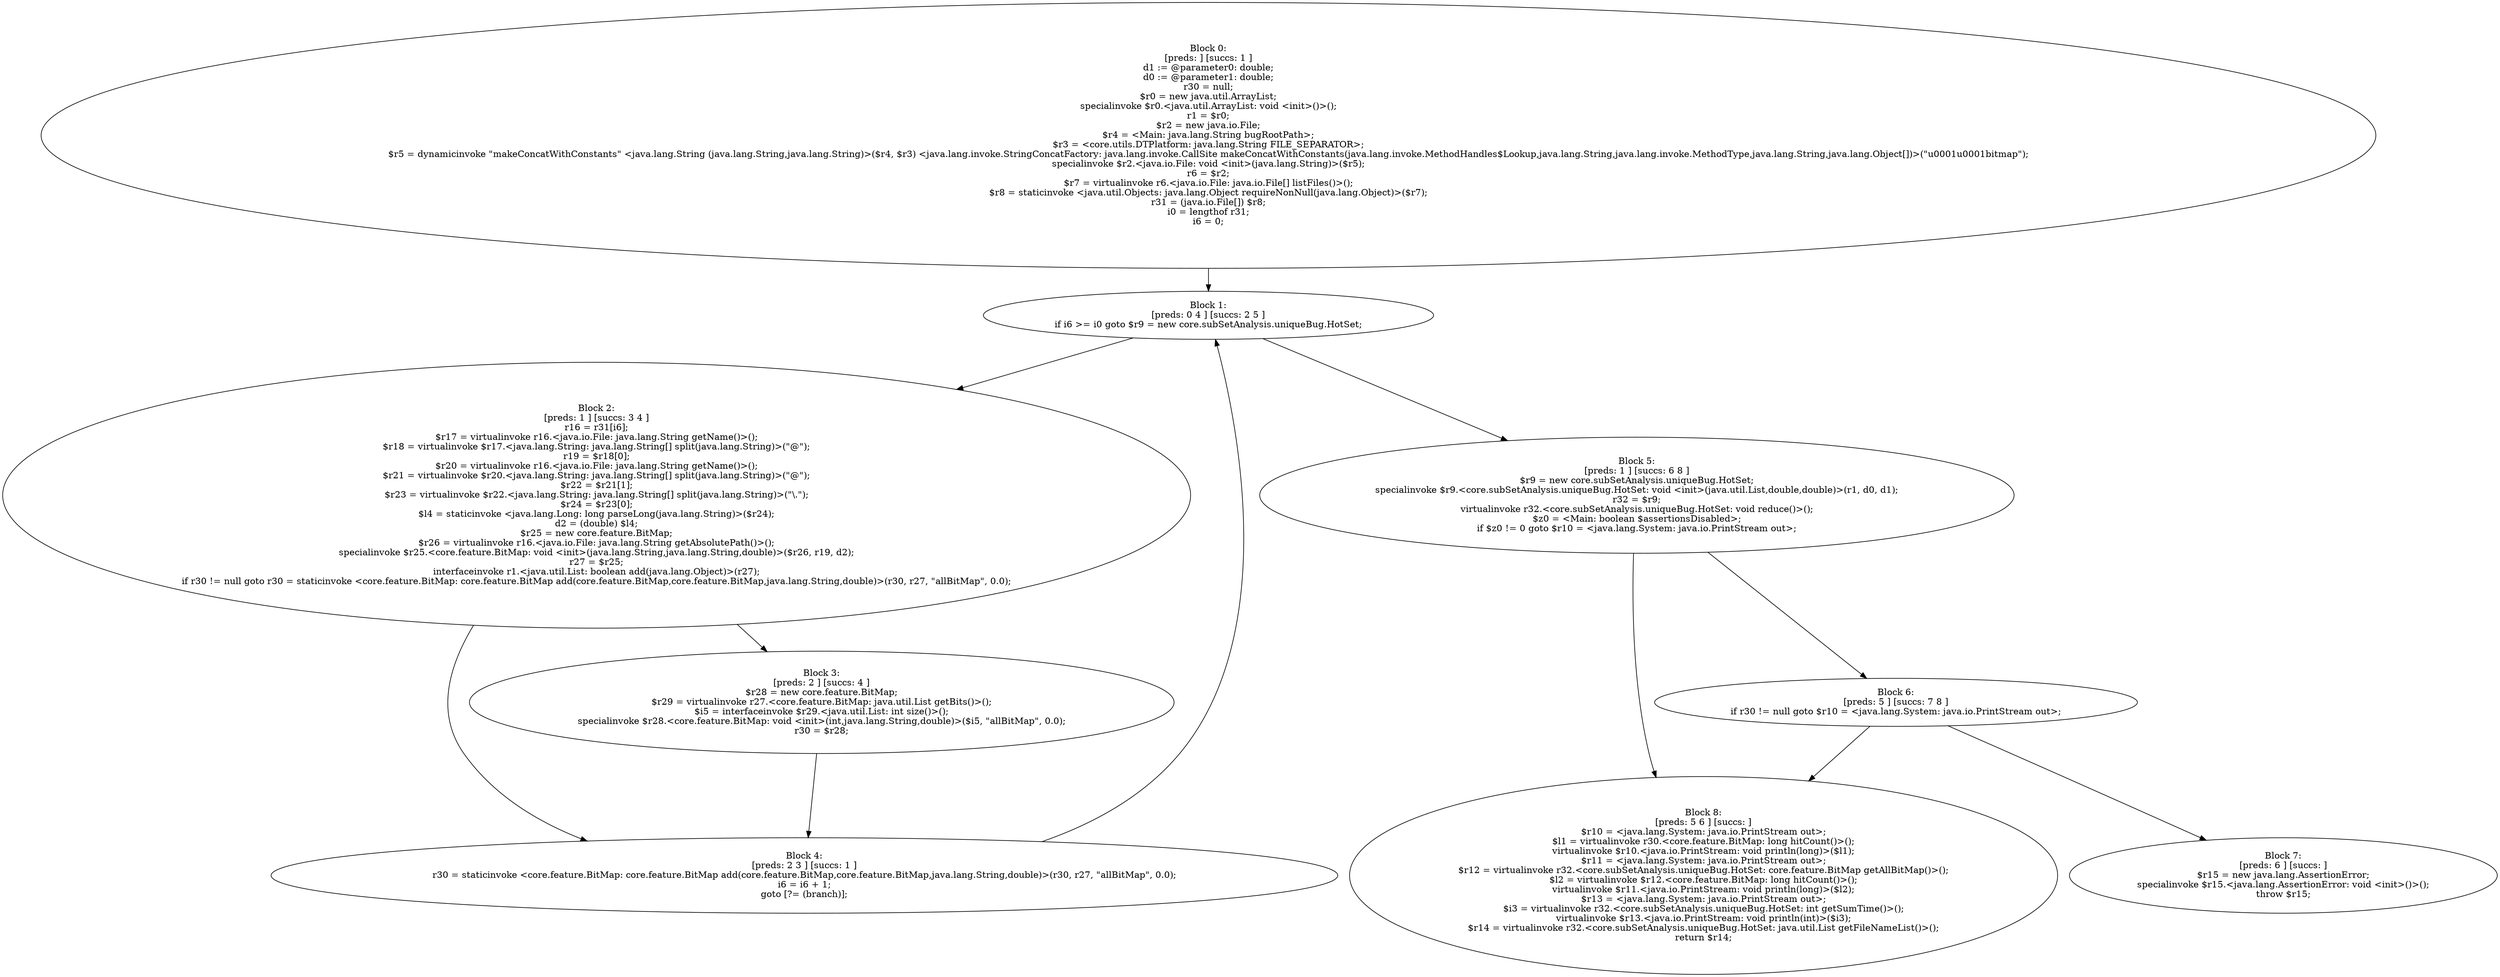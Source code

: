 digraph "unitGraph" {
    "Block 0:
[preds: ] [succs: 1 ]
d1 := @parameter0: double;
d0 := @parameter1: double;
r30 = null;
$r0 = new java.util.ArrayList;
specialinvoke $r0.<java.util.ArrayList: void <init>()>();
r1 = $r0;
$r2 = new java.io.File;
$r4 = <Main: java.lang.String bugRootPath>;
$r3 = <core.utils.DTPlatform: java.lang.String FILE_SEPARATOR>;
$r5 = dynamicinvoke \"makeConcatWithConstants\" <java.lang.String (java.lang.String,java.lang.String)>($r4, $r3) <java.lang.invoke.StringConcatFactory: java.lang.invoke.CallSite makeConcatWithConstants(java.lang.invoke.MethodHandles$Lookup,java.lang.String,java.lang.invoke.MethodType,java.lang.String,java.lang.Object[])>(\"\u0001\u0001bitmap\");
specialinvoke $r2.<java.io.File: void <init>(java.lang.String)>($r5);
r6 = $r2;
$r7 = virtualinvoke r6.<java.io.File: java.io.File[] listFiles()>();
$r8 = staticinvoke <java.util.Objects: java.lang.Object requireNonNull(java.lang.Object)>($r7);
r31 = (java.io.File[]) $r8;
i0 = lengthof r31;
i6 = 0;
"
    "Block 1:
[preds: 0 4 ] [succs: 2 5 ]
if i6 >= i0 goto $r9 = new core.subSetAnalysis.uniqueBug.HotSet;
"
    "Block 2:
[preds: 1 ] [succs: 3 4 ]
r16 = r31[i6];
$r17 = virtualinvoke r16.<java.io.File: java.lang.String getName()>();
$r18 = virtualinvoke $r17.<java.lang.String: java.lang.String[] split(java.lang.String)>(\"@\");
r19 = $r18[0];
$r20 = virtualinvoke r16.<java.io.File: java.lang.String getName()>();
$r21 = virtualinvoke $r20.<java.lang.String: java.lang.String[] split(java.lang.String)>(\"@\");
$r22 = $r21[1];
$r23 = virtualinvoke $r22.<java.lang.String: java.lang.String[] split(java.lang.String)>(\"\\.\");
$r24 = $r23[0];
$l4 = staticinvoke <java.lang.Long: long parseLong(java.lang.String)>($r24);
d2 = (double) $l4;
$r25 = new core.feature.BitMap;
$r26 = virtualinvoke r16.<java.io.File: java.lang.String getAbsolutePath()>();
specialinvoke $r25.<core.feature.BitMap: void <init>(java.lang.String,java.lang.String,double)>($r26, r19, d2);
r27 = $r25;
interfaceinvoke r1.<java.util.List: boolean add(java.lang.Object)>(r27);
if r30 != null goto r30 = staticinvoke <core.feature.BitMap: core.feature.BitMap add(core.feature.BitMap,core.feature.BitMap,java.lang.String,double)>(r30, r27, \"allBitMap\", 0.0);
"
    "Block 3:
[preds: 2 ] [succs: 4 ]
$r28 = new core.feature.BitMap;
$r29 = virtualinvoke r27.<core.feature.BitMap: java.util.List getBits()>();
$i5 = interfaceinvoke $r29.<java.util.List: int size()>();
specialinvoke $r28.<core.feature.BitMap: void <init>(int,java.lang.String,double)>($i5, \"allBitMap\", 0.0);
r30 = $r28;
"
    "Block 4:
[preds: 2 3 ] [succs: 1 ]
r30 = staticinvoke <core.feature.BitMap: core.feature.BitMap add(core.feature.BitMap,core.feature.BitMap,java.lang.String,double)>(r30, r27, \"allBitMap\", 0.0);
i6 = i6 + 1;
goto [?= (branch)];
"
    "Block 5:
[preds: 1 ] [succs: 6 8 ]
$r9 = new core.subSetAnalysis.uniqueBug.HotSet;
specialinvoke $r9.<core.subSetAnalysis.uniqueBug.HotSet: void <init>(java.util.List,double,double)>(r1, d0, d1);
r32 = $r9;
virtualinvoke r32.<core.subSetAnalysis.uniqueBug.HotSet: void reduce()>();
$z0 = <Main: boolean $assertionsDisabled>;
if $z0 != 0 goto $r10 = <java.lang.System: java.io.PrintStream out>;
"
    "Block 6:
[preds: 5 ] [succs: 7 8 ]
if r30 != null goto $r10 = <java.lang.System: java.io.PrintStream out>;
"
    "Block 7:
[preds: 6 ] [succs: ]
$r15 = new java.lang.AssertionError;
specialinvoke $r15.<java.lang.AssertionError: void <init>()>();
throw $r15;
"
    "Block 8:
[preds: 5 6 ] [succs: ]
$r10 = <java.lang.System: java.io.PrintStream out>;
$l1 = virtualinvoke r30.<core.feature.BitMap: long hitCount()>();
virtualinvoke $r10.<java.io.PrintStream: void println(long)>($l1);
$r11 = <java.lang.System: java.io.PrintStream out>;
$r12 = virtualinvoke r32.<core.subSetAnalysis.uniqueBug.HotSet: core.feature.BitMap getAllBitMap()>();
$l2 = virtualinvoke $r12.<core.feature.BitMap: long hitCount()>();
virtualinvoke $r11.<java.io.PrintStream: void println(long)>($l2);
$r13 = <java.lang.System: java.io.PrintStream out>;
$i3 = virtualinvoke r32.<core.subSetAnalysis.uniqueBug.HotSet: int getSumTime()>();
virtualinvoke $r13.<java.io.PrintStream: void println(int)>($i3);
$r14 = virtualinvoke r32.<core.subSetAnalysis.uniqueBug.HotSet: java.util.List getFileNameList()>();
return $r14;
"
    "Block 0:
[preds: ] [succs: 1 ]
d1 := @parameter0: double;
d0 := @parameter1: double;
r30 = null;
$r0 = new java.util.ArrayList;
specialinvoke $r0.<java.util.ArrayList: void <init>()>();
r1 = $r0;
$r2 = new java.io.File;
$r4 = <Main: java.lang.String bugRootPath>;
$r3 = <core.utils.DTPlatform: java.lang.String FILE_SEPARATOR>;
$r5 = dynamicinvoke \"makeConcatWithConstants\" <java.lang.String (java.lang.String,java.lang.String)>($r4, $r3) <java.lang.invoke.StringConcatFactory: java.lang.invoke.CallSite makeConcatWithConstants(java.lang.invoke.MethodHandles$Lookup,java.lang.String,java.lang.invoke.MethodType,java.lang.String,java.lang.Object[])>(\"\u0001\u0001bitmap\");
specialinvoke $r2.<java.io.File: void <init>(java.lang.String)>($r5);
r6 = $r2;
$r7 = virtualinvoke r6.<java.io.File: java.io.File[] listFiles()>();
$r8 = staticinvoke <java.util.Objects: java.lang.Object requireNonNull(java.lang.Object)>($r7);
r31 = (java.io.File[]) $r8;
i0 = lengthof r31;
i6 = 0;
"->"Block 1:
[preds: 0 4 ] [succs: 2 5 ]
if i6 >= i0 goto $r9 = new core.subSetAnalysis.uniqueBug.HotSet;
";
    "Block 1:
[preds: 0 4 ] [succs: 2 5 ]
if i6 >= i0 goto $r9 = new core.subSetAnalysis.uniqueBug.HotSet;
"->"Block 2:
[preds: 1 ] [succs: 3 4 ]
r16 = r31[i6];
$r17 = virtualinvoke r16.<java.io.File: java.lang.String getName()>();
$r18 = virtualinvoke $r17.<java.lang.String: java.lang.String[] split(java.lang.String)>(\"@\");
r19 = $r18[0];
$r20 = virtualinvoke r16.<java.io.File: java.lang.String getName()>();
$r21 = virtualinvoke $r20.<java.lang.String: java.lang.String[] split(java.lang.String)>(\"@\");
$r22 = $r21[1];
$r23 = virtualinvoke $r22.<java.lang.String: java.lang.String[] split(java.lang.String)>(\"\\.\");
$r24 = $r23[0];
$l4 = staticinvoke <java.lang.Long: long parseLong(java.lang.String)>($r24);
d2 = (double) $l4;
$r25 = new core.feature.BitMap;
$r26 = virtualinvoke r16.<java.io.File: java.lang.String getAbsolutePath()>();
specialinvoke $r25.<core.feature.BitMap: void <init>(java.lang.String,java.lang.String,double)>($r26, r19, d2);
r27 = $r25;
interfaceinvoke r1.<java.util.List: boolean add(java.lang.Object)>(r27);
if r30 != null goto r30 = staticinvoke <core.feature.BitMap: core.feature.BitMap add(core.feature.BitMap,core.feature.BitMap,java.lang.String,double)>(r30, r27, \"allBitMap\", 0.0);
";
    "Block 1:
[preds: 0 4 ] [succs: 2 5 ]
if i6 >= i0 goto $r9 = new core.subSetAnalysis.uniqueBug.HotSet;
"->"Block 5:
[preds: 1 ] [succs: 6 8 ]
$r9 = new core.subSetAnalysis.uniqueBug.HotSet;
specialinvoke $r9.<core.subSetAnalysis.uniqueBug.HotSet: void <init>(java.util.List,double,double)>(r1, d0, d1);
r32 = $r9;
virtualinvoke r32.<core.subSetAnalysis.uniqueBug.HotSet: void reduce()>();
$z0 = <Main: boolean $assertionsDisabled>;
if $z0 != 0 goto $r10 = <java.lang.System: java.io.PrintStream out>;
";
    "Block 2:
[preds: 1 ] [succs: 3 4 ]
r16 = r31[i6];
$r17 = virtualinvoke r16.<java.io.File: java.lang.String getName()>();
$r18 = virtualinvoke $r17.<java.lang.String: java.lang.String[] split(java.lang.String)>(\"@\");
r19 = $r18[0];
$r20 = virtualinvoke r16.<java.io.File: java.lang.String getName()>();
$r21 = virtualinvoke $r20.<java.lang.String: java.lang.String[] split(java.lang.String)>(\"@\");
$r22 = $r21[1];
$r23 = virtualinvoke $r22.<java.lang.String: java.lang.String[] split(java.lang.String)>(\"\\.\");
$r24 = $r23[0];
$l4 = staticinvoke <java.lang.Long: long parseLong(java.lang.String)>($r24);
d2 = (double) $l4;
$r25 = new core.feature.BitMap;
$r26 = virtualinvoke r16.<java.io.File: java.lang.String getAbsolutePath()>();
specialinvoke $r25.<core.feature.BitMap: void <init>(java.lang.String,java.lang.String,double)>($r26, r19, d2);
r27 = $r25;
interfaceinvoke r1.<java.util.List: boolean add(java.lang.Object)>(r27);
if r30 != null goto r30 = staticinvoke <core.feature.BitMap: core.feature.BitMap add(core.feature.BitMap,core.feature.BitMap,java.lang.String,double)>(r30, r27, \"allBitMap\", 0.0);
"->"Block 3:
[preds: 2 ] [succs: 4 ]
$r28 = new core.feature.BitMap;
$r29 = virtualinvoke r27.<core.feature.BitMap: java.util.List getBits()>();
$i5 = interfaceinvoke $r29.<java.util.List: int size()>();
specialinvoke $r28.<core.feature.BitMap: void <init>(int,java.lang.String,double)>($i5, \"allBitMap\", 0.0);
r30 = $r28;
";
    "Block 2:
[preds: 1 ] [succs: 3 4 ]
r16 = r31[i6];
$r17 = virtualinvoke r16.<java.io.File: java.lang.String getName()>();
$r18 = virtualinvoke $r17.<java.lang.String: java.lang.String[] split(java.lang.String)>(\"@\");
r19 = $r18[0];
$r20 = virtualinvoke r16.<java.io.File: java.lang.String getName()>();
$r21 = virtualinvoke $r20.<java.lang.String: java.lang.String[] split(java.lang.String)>(\"@\");
$r22 = $r21[1];
$r23 = virtualinvoke $r22.<java.lang.String: java.lang.String[] split(java.lang.String)>(\"\\.\");
$r24 = $r23[0];
$l4 = staticinvoke <java.lang.Long: long parseLong(java.lang.String)>($r24);
d2 = (double) $l4;
$r25 = new core.feature.BitMap;
$r26 = virtualinvoke r16.<java.io.File: java.lang.String getAbsolutePath()>();
specialinvoke $r25.<core.feature.BitMap: void <init>(java.lang.String,java.lang.String,double)>($r26, r19, d2);
r27 = $r25;
interfaceinvoke r1.<java.util.List: boolean add(java.lang.Object)>(r27);
if r30 != null goto r30 = staticinvoke <core.feature.BitMap: core.feature.BitMap add(core.feature.BitMap,core.feature.BitMap,java.lang.String,double)>(r30, r27, \"allBitMap\", 0.0);
"->"Block 4:
[preds: 2 3 ] [succs: 1 ]
r30 = staticinvoke <core.feature.BitMap: core.feature.BitMap add(core.feature.BitMap,core.feature.BitMap,java.lang.String,double)>(r30, r27, \"allBitMap\", 0.0);
i6 = i6 + 1;
goto [?= (branch)];
";
    "Block 3:
[preds: 2 ] [succs: 4 ]
$r28 = new core.feature.BitMap;
$r29 = virtualinvoke r27.<core.feature.BitMap: java.util.List getBits()>();
$i5 = interfaceinvoke $r29.<java.util.List: int size()>();
specialinvoke $r28.<core.feature.BitMap: void <init>(int,java.lang.String,double)>($i5, \"allBitMap\", 0.0);
r30 = $r28;
"->"Block 4:
[preds: 2 3 ] [succs: 1 ]
r30 = staticinvoke <core.feature.BitMap: core.feature.BitMap add(core.feature.BitMap,core.feature.BitMap,java.lang.String,double)>(r30, r27, \"allBitMap\", 0.0);
i6 = i6 + 1;
goto [?= (branch)];
";
    "Block 4:
[preds: 2 3 ] [succs: 1 ]
r30 = staticinvoke <core.feature.BitMap: core.feature.BitMap add(core.feature.BitMap,core.feature.BitMap,java.lang.String,double)>(r30, r27, \"allBitMap\", 0.0);
i6 = i6 + 1;
goto [?= (branch)];
"->"Block 1:
[preds: 0 4 ] [succs: 2 5 ]
if i6 >= i0 goto $r9 = new core.subSetAnalysis.uniqueBug.HotSet;
";
    "Block 5:
[preds: 1 ] [succs: 6 8 ]
$r9 = new core.subSetAnalysis.uniqueBug.HotSet;
specialinvoke $r9.<core.subSetAnalysis.uniqueBug.HotSet: void <init>(java.util.List,double,double)>(r1, d0, d1);
r32 = $r9;
virtualinvoke r32.<core.subSetAnalysis.uniqueBug.HotSet: void reduce()>();
$z0 = <Main: boolean $assertionsDisabled>;
if $z0 != 0 goto $r10 = <java.lang.System: java.io.PrintStream out>;
"->"Block 6:
[preds: 5 ] [succs: 7 8 ]
if r30 != null goto $r10 = <java.lang.System: java.io.PrintStream out>;
";
    "Block 5:
[preds: 1 ] [succs: 6 8 ]
$r9 = new core.subSetAnalysis.uniqueBug.HotSet;
specialinvoke $r9.<core.subSetAnalysis.uniqueBug.HotSet: void <init>(java.util.List,double,double)>(r1, d0, d1);
r32 = $r9;
virtualinvoke r32.<core.subSetAnalysis.uniqueBug.HotSet: void reduce()>();
$z0 = <Main: boolean $assertionsDisabled>;
if $z0 != 0 goto $r10 = <java.lang.System: java.io.PrintStream out>;
"->"Block 8:
[preds: 5 6 ] [succs: ]
$r10 = <java.lang.System: java.io.PrintStream out>;
$l1 = virtualinvoke r30.<core.feature.BitMap: long hitCount()>();
virtualinvoke $r10.<java.io.PrintStream: void println(long)>($l1);
$r11 = <java.lang.System: java.io.PrintStream out>;
$r12 = virtualinvoke r32.<core.subSetAnalysis.uniqueBug.HotSet: core.feature.BitMap getAllBitMap()>();
$l2 = virtualinvoke $r12.<core.feature.BitMap: long hitCount()>();
virtualinvoke $r11.<java.io.PrintStream: void println(long)>($l2);
$r13 = <java.lang.System: java.io.PrintStream out>;
$i3 = virtualinvoke r32.<core.subSetAnalysis.uniqueBug.HotSet: int getSumTime()>();
virtualinvoke $r13.<java.io.PrintStream: void println(int)>($i3);
$r14 = virtualinvoke r32.<core.subSetAnalysis.uniqueBug.HotSet: java.util.List getFileNameList()>();
return $r14;
";
    "Block 6:
[preds: 5 ] [succs: 7 8 ]
if r30 != null goto $r10 = <java.lang.System: java.io.PrintStream out>;
"->"Block 7:
[preds: 6 ] [succs: ]
$r15 = new java.lang.AssertionError;
specialinvoke $r15.<java.lang.AssertionError: void <init>()>();
throw $r15;
";
    "Block 6:
[preds: 5 ] [succs: 7 8 ]
if r30 != null goto $r10 = <java.lang.System: java.io.PrintStream out>;
"->"Block 8:
[preds: 5 6 ] [succs: ]
$r10 = <java.lang.System: java.io.PrintStream out>;
$l1 = virtualinvoke r30.<core.feature.BitMap: long hitCount()>();
virtualinvoke $r10.<java.io.PrintStream: void println(long)>($l1);
$r11 = <java.lang.System: java.io.PrintStream out>;
$r12 = virtualinvoke r32.<core.subSetAnalysis.uniqueBug.HotSet: core.feature.BitMap getAllBitMap()>();
$l2 = virtualinvoke $r12.<core.feature.BitMap: long hitCount()>();
virtualinvoke $r11.<java.io.PrintStream: void println(long)>($l2);
$r13 = <java.lang.System: java.io.PrintStream out>;
$i3 = virtualinvoke r32.<core.subSetAnalysis.uniqueBug.HotSet: int getSumTime()>();
virtualinvoke $r13.<java.io.PrintStream: void println(int)>($i3);
$r14 = virtualinvoke r32.<core.subSetAnalysis.uniqueBug.HotSet: java.util.List getFileNameList()>();
return $r14;
";
}
